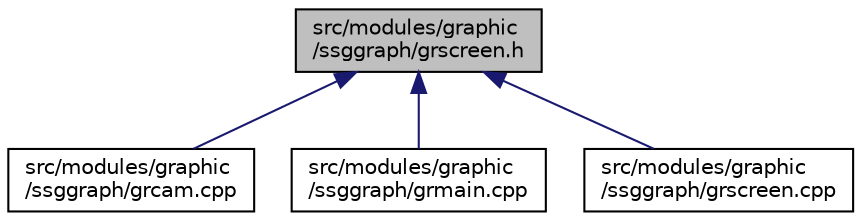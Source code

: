 digraph "src/modules/graphic/ssggraph/grscreen.h"
{
  edge [fontname="Helvetica",fontsize="10",labelfontname="Helvetica",labelfontsize="10"];
  node [fontname="Helvetica",fontsize="10",shape=record];
  Node1 [label="src/modules/graphic\l/ssggraph/grscreen.h",height=0.2,width=0.4,color="black", fillcolor="grey75", style="filled", fontcolor="black"];
  Node1 -> Node2 [dir="back",color="midnightblue",fontsize="10",style="solid",fontname="Helvetica"];
  Node2 [label="src/modules/graphic\l/ssggraph/grcam.cpp",height=0.2,width=0.4,color="black", fillcolor="white", style="filled",URL="$grcam_8cpp.html"];
  Node1 -> Node3 [dir="back",color="midnightblue",fontsize="10",style="solid",fontname="Helvetica"];
  Node3 [label="src/modules/graphic\l/ssggraph/grmain.cpp",height=0.2,width=0.4,color="black", fillcolor="white", style="filled",URL="$grmain_8cpp.html"];
  Node1 -> Node4 [dir="back",color="midnightblue",fontsize="10",style="solid",fontname="Helvetica"];
  Node4 [label="src/modules/graphic\l/ssggraph/grscreen.cpp",height=0.2,width=0.4,color="black", fillcolor="white", style="filled",URL="$grscreen_8cpp.html"];
}
